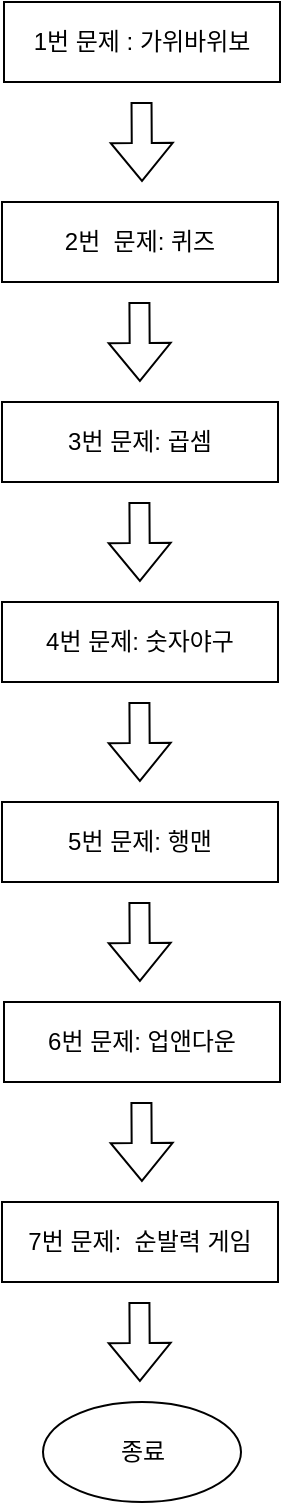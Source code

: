 <mxfile version="21.1.2" type="device">
  <diagram name="페이지-1" id="XDonlVWpQNWOzalK1THV">
    <mxGraphModel dx="1148" dy="657" grid="1" gridSize="10" guides="1" tooltips="1" connect="1" arrows="1" fold="1" page="1" pageScale="1" pageWidth="827" pageHeight="1169" math="0" shadow="0">
      <root>
        <mxCell id="0" />
        <mxCell id="1" parent="0" />
        <mxCell id="n5hyDHN-n4KtjRbbPuSV-17" value="1번 문제 : 가위바위보" style="rounded=0;whiteSpace=wrap;html=1;" vertex="1" parent="1">
          <mxGeometry x="102" y="30" width="138" height="40" as="geometry" />
        </mxCell>
        <mxCell id="n5hyDHN-n4KtjRbbPuSV-18" value="" style="shape=flexArrow;endArrow=classic;html=1;rounded=0;" edge="1" parent="1">
          <mxGeometry width="50" height="50" relative="1" as="geometry">
            <mxPoint x="170.76" y="80" as="sourcePoint" />
            <mxPoint x="171" y="120" as="targetPoint" />
          </mxGeometry>
        </mxCell>
        <mxCell id="n5hyDHN-n4KtjRbbPuSV-19" value="2번&amp;nbsp; 문제: 퀴즈" style="rounded=0;whiteSpace=wrap;html=1;" vertex="1" parent="1">
          <mxGeometry x="101" y="130" width="138" height="40" as="geometry" />
        </mxCell>
        <mxCell id="n5hyDHN-n4KtjRbbPuSV-26" value="" style="shape=flexArrow;endArrow=classic;html=1;rounded=0;" edge="1" parent="1">
          <mxGeometry width="50" height="50" relative="1" as="geometry">
            <mxPoint x="169.71" y="180" as="sourcePoint" />
            <mxPoint x="169.95" y="220" as="targetPoint" />
          </mxGeometry>
        </mxCell>
        <mxCell id="n5hyDHN-n4KtjRbbPuSV-27" value="3번 문제: 곱셈" style="rounded=0;whiteSpace=wrap;html=1;" vertex="1" parent="1">
          <mxGeometry x="101" y="230" width="138" height="40" as="geometry" />
        </mxCell>
        <mxCell id="n5hyDHN-n4KtjRbbPuSV-28" value="" style="shape=flexArrow;endArrow=classic;html=1;rounded=0;" edge="1" parent="1">
          <mxGeometry width="50" height="50" relative="1" as="geometry">
            <mxPoint x="169.71" y="280" as="sourcePoint" />
            <mxPoint x="169.95" y="320" as="targetPoint" />
          </mxGeometry>
        </mxCell>
        <mxCell id="n5hyDHN-n4KtjRbbPuSV-29" value="4번 문제: 숫자야구" style="rounded=0;whiteSpace=wrap;html=1;" vertex="1" parent="1">
          <mxGeometry x="101" y="330" width="138" height="40" as="geometry" />
        </mxCell>
        <mxCell id="n5hyDHN-n4KtjRbbPuSV-30" value="" style="shape=flexArrow;endArrow=classic;html=1;rounded=0;" edge="1" parent="1">
          <mxGeometry width="50" height="50" relative="1" as="geometry">
            <mxPoint x="169.71" y="380" as="sourcePoint" />
            <mxPoint x="169.95" y="420" as="targetPoint" />
          </mxGeometry>
        </mxCell>
        <mxCell id="n5hyDHN-n4KtjRbbPuSV-31" value="5번 문제: 행맨" style="rounded=0;whiteSpace=wrap;html=1;" vertex="1" parent="1">
          <mxGeometry x="101" y="430" width="138" height="40" as="geometry" />
        </mxCell>
        <mxCell id="n5hyDHN-n4KtjRbbPuSV-32" value="" style="shape=flexArrow;endArrow=classic;html=1;rounded=0;" edge="1" parent="1">
          <mxGeometry width="50" height="50" relative="1" as="geometry">
            <mxPoint x="169.71" y="480" as="sourcePoint" />
            <mxPoint x="169.95" y="520" as="targetPoint" />
          </mxGeometry>
        </mxCell>
        <mxCell id="n5hyDHN-n4KtjRbbPuSV-33" value="6번 문제: 업앤다운" style="rounded=0;whiteSpace=wrap;html=1;" vertex="1" parent="1">
          <mxGeometry x="102" y="530" width="138" height="40" as="geometry" />
        </mxCell>
        <mxCell id="n5hyDHN-n4KtjRbbPuSV-34" value="" style="shape=flexArrow;endArrow=classic;html=1;rounded=0;" edge="1" parent="1">
          <mxGeometry width="50" height="50" relative="1" as="geometry">
            <mxPoint x="170.71" y="580" as="sourcePoint" />
            <mxPoint x="170.95" y="620" as="targetPoint" />
          </mxGeometry>
        </mxCell>
        <mxCell id="n5hyDHN-n4KtjRbbPuSV-35" value="7번 문제:&amp;nbsp; 순발력 게임" style="rounded=0;whiteSpace=wrap;html=1;" vertex="1" parent="1">
          <mxGeometry x="101" y="630" width="138" height="40" as="geometry" />
        </mxCell>
        <mxCell id="n5hyDHN-n4KtjRbbPuSV-36" value="" style="shape=flexArrow;endArrow=classic;html=1;rounded=0;" edge="1" parent="1">
          <mxGeometry width="50" height="50" relative="1" as="geometry">
            <mxPoint x="169.71" y="680" as="sourcePoint" />
            <mxPoint x="169.95" y="720" as="targetPoint" />
          </mxGeometry>
        </mxCell>
        <mxCell id="n5hyDHN-n4KtjRbbPuSV-37" value="종료" style="ellipse;whiteSpace=wrap;html=1;" vertex="1" parent="1">
          <mxGeometry x="121.5" y="730" width="99" height="50" as="geometry" />
        </mxCell>
      </root>
    </mxGraphModel>
  </diagram>
</mxfile>
